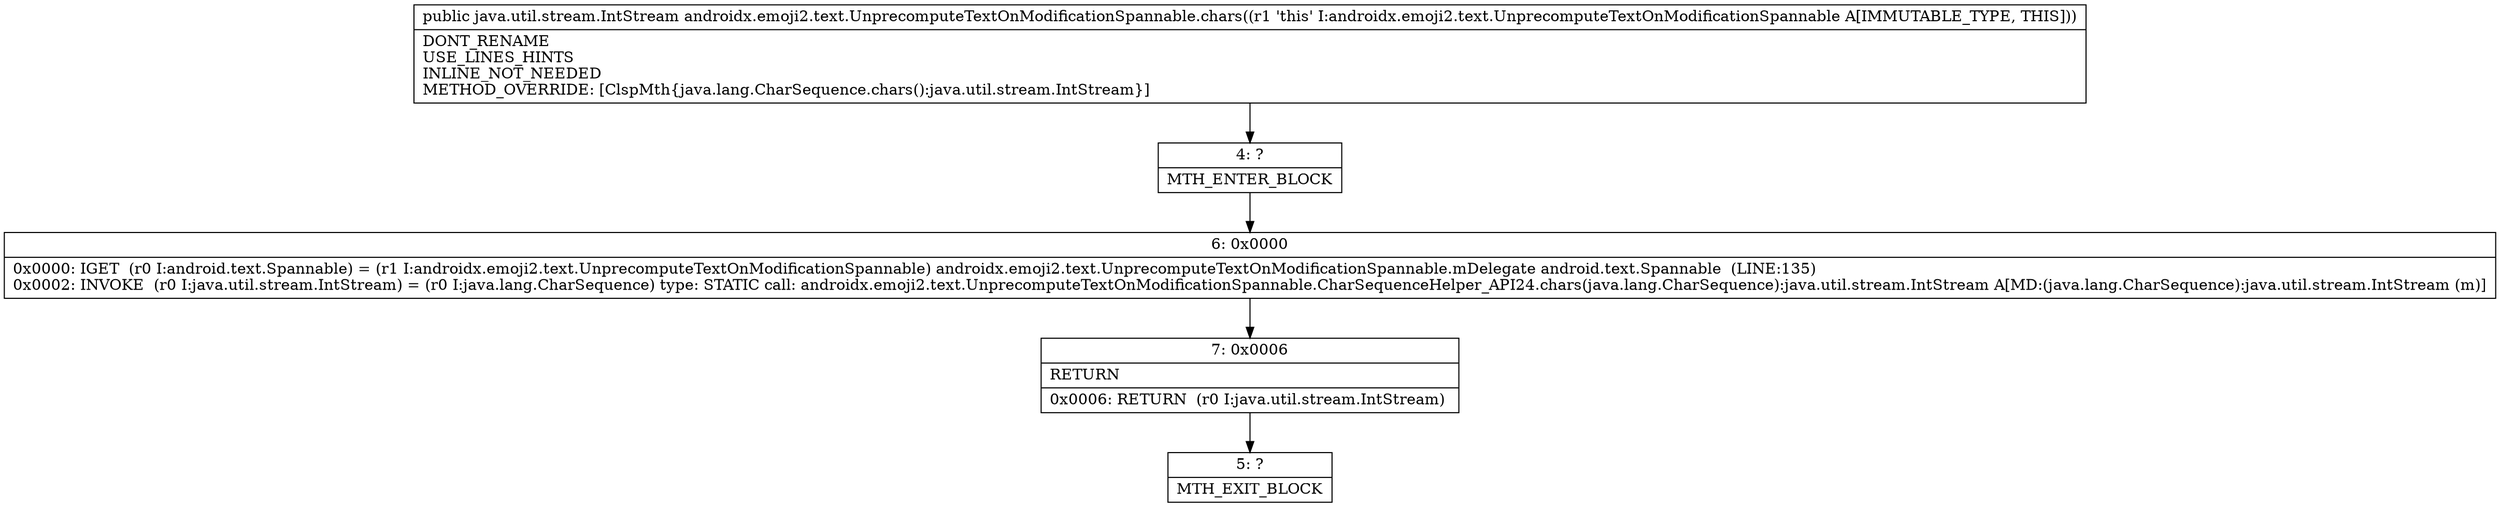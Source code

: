 digraph "CFG forandroidx.emoji2.text.UnprecomputeTextOnModificationSpannable.chars()Ljava\/util\/stream\/IntStream;" {
Node_4 [shape=record,label="{4\:\ ?|MTH_ENTER_BLOCK\l}"];
Node_6 [shape=record,label="{6\:\ 0x0000|0x0000: IGET  (r0 I:android.text.Spannable) = (r1 I:androidx.emoji2.text.UnprecomputeTextOnModificationSpannable) androidx.emoji2.text.UnprecomputeTextOnModificationSpannable.mDelegate android.text.Spannable  (LINE:135)\l0x0002: INVOKE  (r0 I:java.util.stream.IntStream) = (r0 I:java.lang.CharSequence) type: STATIC call: androidx.emoji2.text.UnprecomputeTextOnModificationSpannable.CharSequenceHelper_API24.chars(java.lang.CharSequence):java.util.stream.IntStream A[MD:(java.lang.CharSequence):java.util.stream.IntStream (m)]\l}"];
Node_7 [shape=record,label="{7\:\ 0x0006|RETURN\l|0x0006: RETURN  (r0 I:java.util.stream.IntStream) \l}"];
Node_5 [shape=record,label="{5\:\ ?|MTH_EXIT_BLOCK\l}"];
MethodNode[shape=record,label="{public java.util.stream.IntStream androidx.emoji2.text.UnprecomputeTextOnModificationSpannable.chars((r1 'this' I:androidx.emoji2.text.UnprecomputeTextOnModificationSpannable A[IMMUTABLE_TYPE, THIS]))  | DONT_RENAME\lUSE_LINES_HINTS\lINLINE_NOT_NEEDED\lMETHOD_OVERRIDE: [ClspMth\{java.lang.CharSequence.chars():java.util.stream.IntStream\}]\l}"];
MethodNode -> Node_4;Node_4 -> Node_6;
Node_6 -> Node_7;
Node_7 -> Node_5;
}

